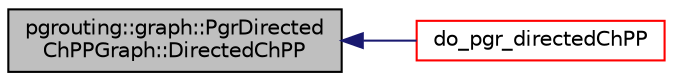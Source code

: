 digraph "pgrouting::graph::PgrDirectedChPPGraph::DirectedChPP"
{
  edge [fontname="Helvetica",fontsize="10",labelfontname="Helvetica",labelfontsize="10"];
  node [fontname="Helvetica",fontsize="10",shape=record];
  rankdir="LR";
  Node1 [label="pgrouting::graph::PgrDirected\lChPPGraph::DirectedChPP",height=0.2,width=0.4,color="black", fillcolor="grey75", style="filled", fontcolor="black"];
  Node1 -> Node2 [dir="back",color="midnightblue",fontsize="10",style="solid",fontname="Helvetica"];
  Node2 [label="do_pgr_directedChPP",height=0.2,width=0.4,color="red", fillcolor="white", style="filled",URL="$directedChPP__driver_8h.html#ab8d9c0e3fcfcc59b1de51dfdf2d073fc"];
}
